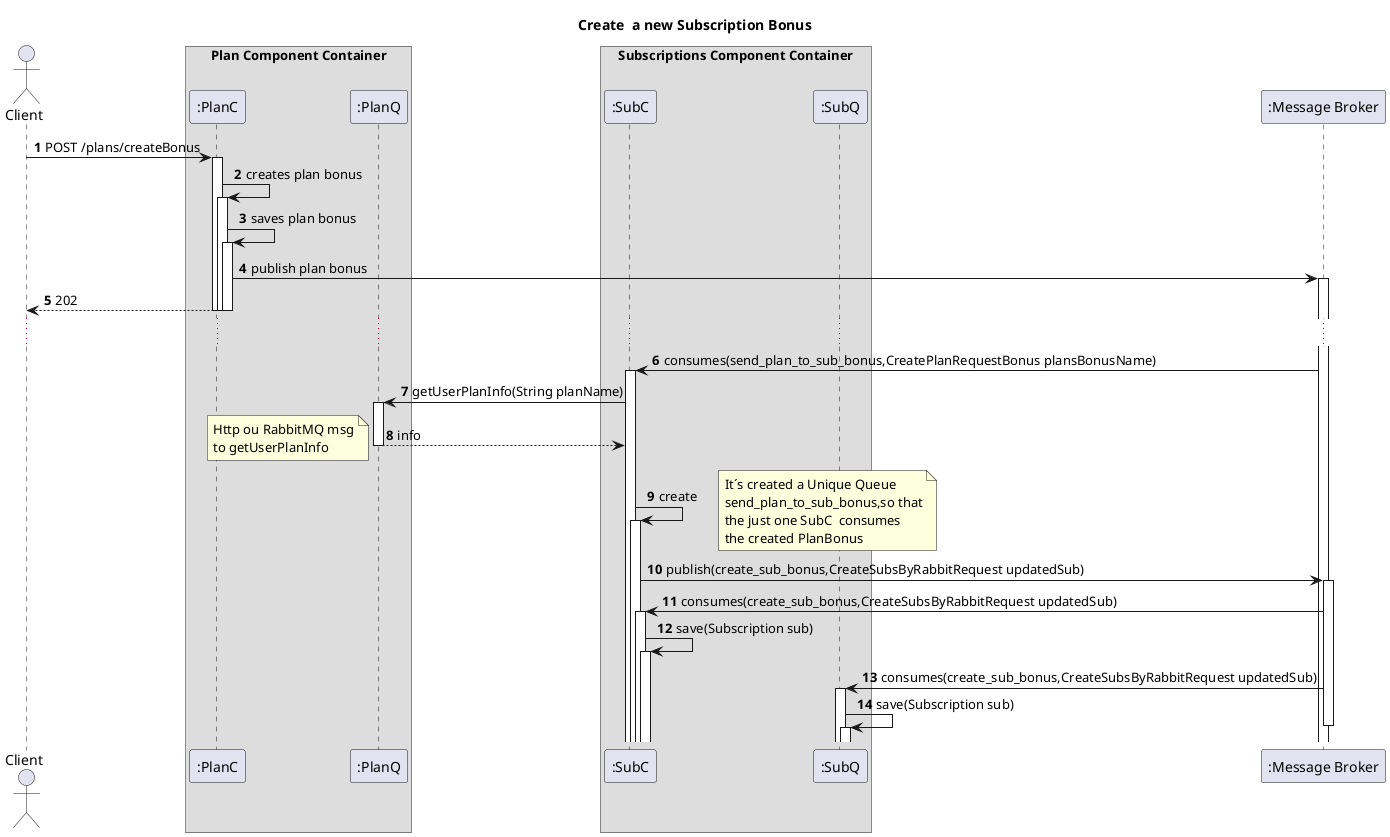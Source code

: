 @startuml
'https://plantuml.com/sequence-diagram
autoactivate on
autonumber
title  Create  a new Subscription Bonus

autonumber

actor "Client" as Ac
box "Plan Component Container"
participant ":PlanC" as Auth
participant ":PlanQ" as Auth2
end box

box "Subscriptions Component Container"
    participant ":SubC" as NewComp
    participant ":SubQ" as NewCompQ
end box
participant ":Message Broker" as Broker


Ac->Auth:POST /plans/createBonus
Auth->Auth:creates plan bonus
Auth->Auth:saves plan bonus
Auth->Broker:publish plan bonus

Auth-->Ac:202
deactivate Auth
deactivate Auth

...
Broker->NewComp:consumes(send_plan_to_sub_bonus,CreatePlanRequestBonus plansBonusName)
NewComp-> Auth2: getUserPlanInfo(String planName)

Auth2-->NewComp:info
note left
Http ou RabbitMQ msg
to getUserPlanInfo
end note
NewComp->NewComp:create
note right
It´s created a Unique Queue
send_plan_to_sub_bonus,so that
the just one SubC  consumes
the created PlanBonus
end note
NewComp->Broker:publish(create_sub_bonus,CreateSubsByRabbitRequest updatedSub)
Broker->NewComp:consumes(create_sub_bonus,CreateSubsByRabbitRequest updatedSub)
NewComp->NewComp:save(Subscription sub)
Broker->NewCompQ:consumes(create_sub_bonus,CreateSubsByRabbitRequest updatedSub)
NewCompQ->NewCompQ:save(Subscription sub)
deactivate Broker











@enduml
